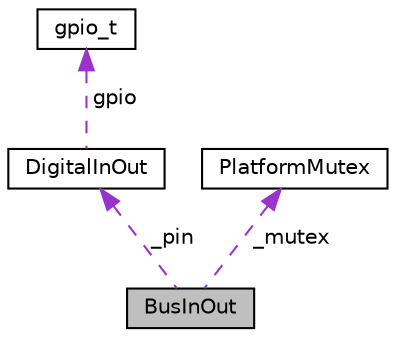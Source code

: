 digraph "BusInOut"
{
 // LATEX_PDF_SIZE
  edge [fontname="Helvetica",fontsize="10",labelfontname="Helvetica",labelfontsize="10"];
  node [fontname="Helvetica",fontsize="10",shape=record];
  Node1 [label="BusInOut",height=0.2,width=0.4,color="black", fillcolor="grey75", style="filled", fontcolor="black",tooltip=" "];
  Node2 -> Node1 [dir="back",color="darkorchid3",fontsize="10",style="dashed",label=" _pin" ,fontname="Helvetica"];
  Node2 [label="DigitalInOut",height=0.2,width=0.4,color="black", fillcolor="white", style="filled",URL="$classmbed_1_1_digital_in_out.html",tooltip=" "];
  Node3 -> Node2 [dir="back",color="darkorchid3",fontsize="10",style="dashed",label=" gpio" ,fontname="Helvetica"];
  Node3 [label="gpio_t",height=0.2,width=0.4,color="black", fillcolor="white", style="filled",URL="$structgpio__t.html",tooltip=" "];
  Node4 -> Node1 [dir="back",color="darkorchid3",fontsize="10",style="dashed",label=" _mutex" ,fontname="Helvetica"];
  Node4 [label="PlatformMutex",height=0.2,width=0.4,color="black", fillcolor="white", style="filled",URL="$class_platform_mutex.html",tooltip=" "];
}
